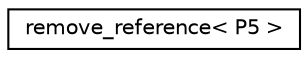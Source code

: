 digraph "Graphical Class Hierarchy"
{
 // LATEX_PDF_SIZE
  edge [fontname="Helvetica",fontsize="10",labelfontname="Helvetica",labelfontsize="10"];
  node [fontname="Helvetica",fontsize="10",shape=record];
  rankdir="LR";
  Node0 [label="remove_reference\< P5 \>",height=0.2,width=0.4,color="black", fillcolor="white", style="filled",URL="$structremove__reference.html",tooltip=" "];
}
